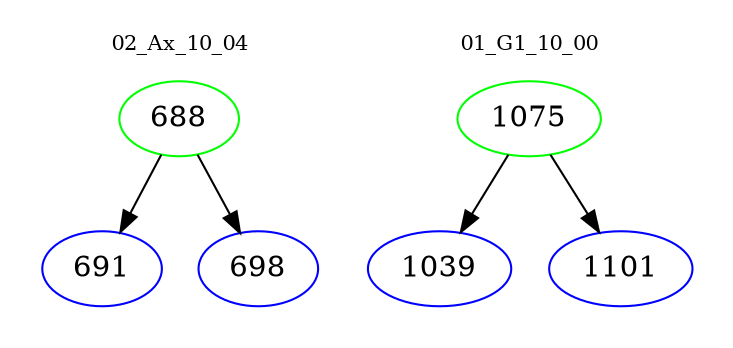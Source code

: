 digraph{
subgraph cluster_0 {
color = white
label = "02_Ax_10_04";
fontsize=10;
T0_688 [label="688", color="green"]
T0_688 -> T0_691 [color="black"]
T0_691 [label="691", color="blue"]
T0_688 -> T0_698 [color="black"]
T0_698 [label="698", color="blue"]
}
subgraph cluster_1 {
color = white
label = "01_G1_10_00";
fontsize=10;
T1_1075 [label="1075", color="green"]
T1_1075 -> T1_1039 [color="black"]
T1_1039 [label="1039", color="blue"]
T1_1075 -> T1_1101 [color="black"]
T1_1101 [label="1101", color="blue"]
}
}
